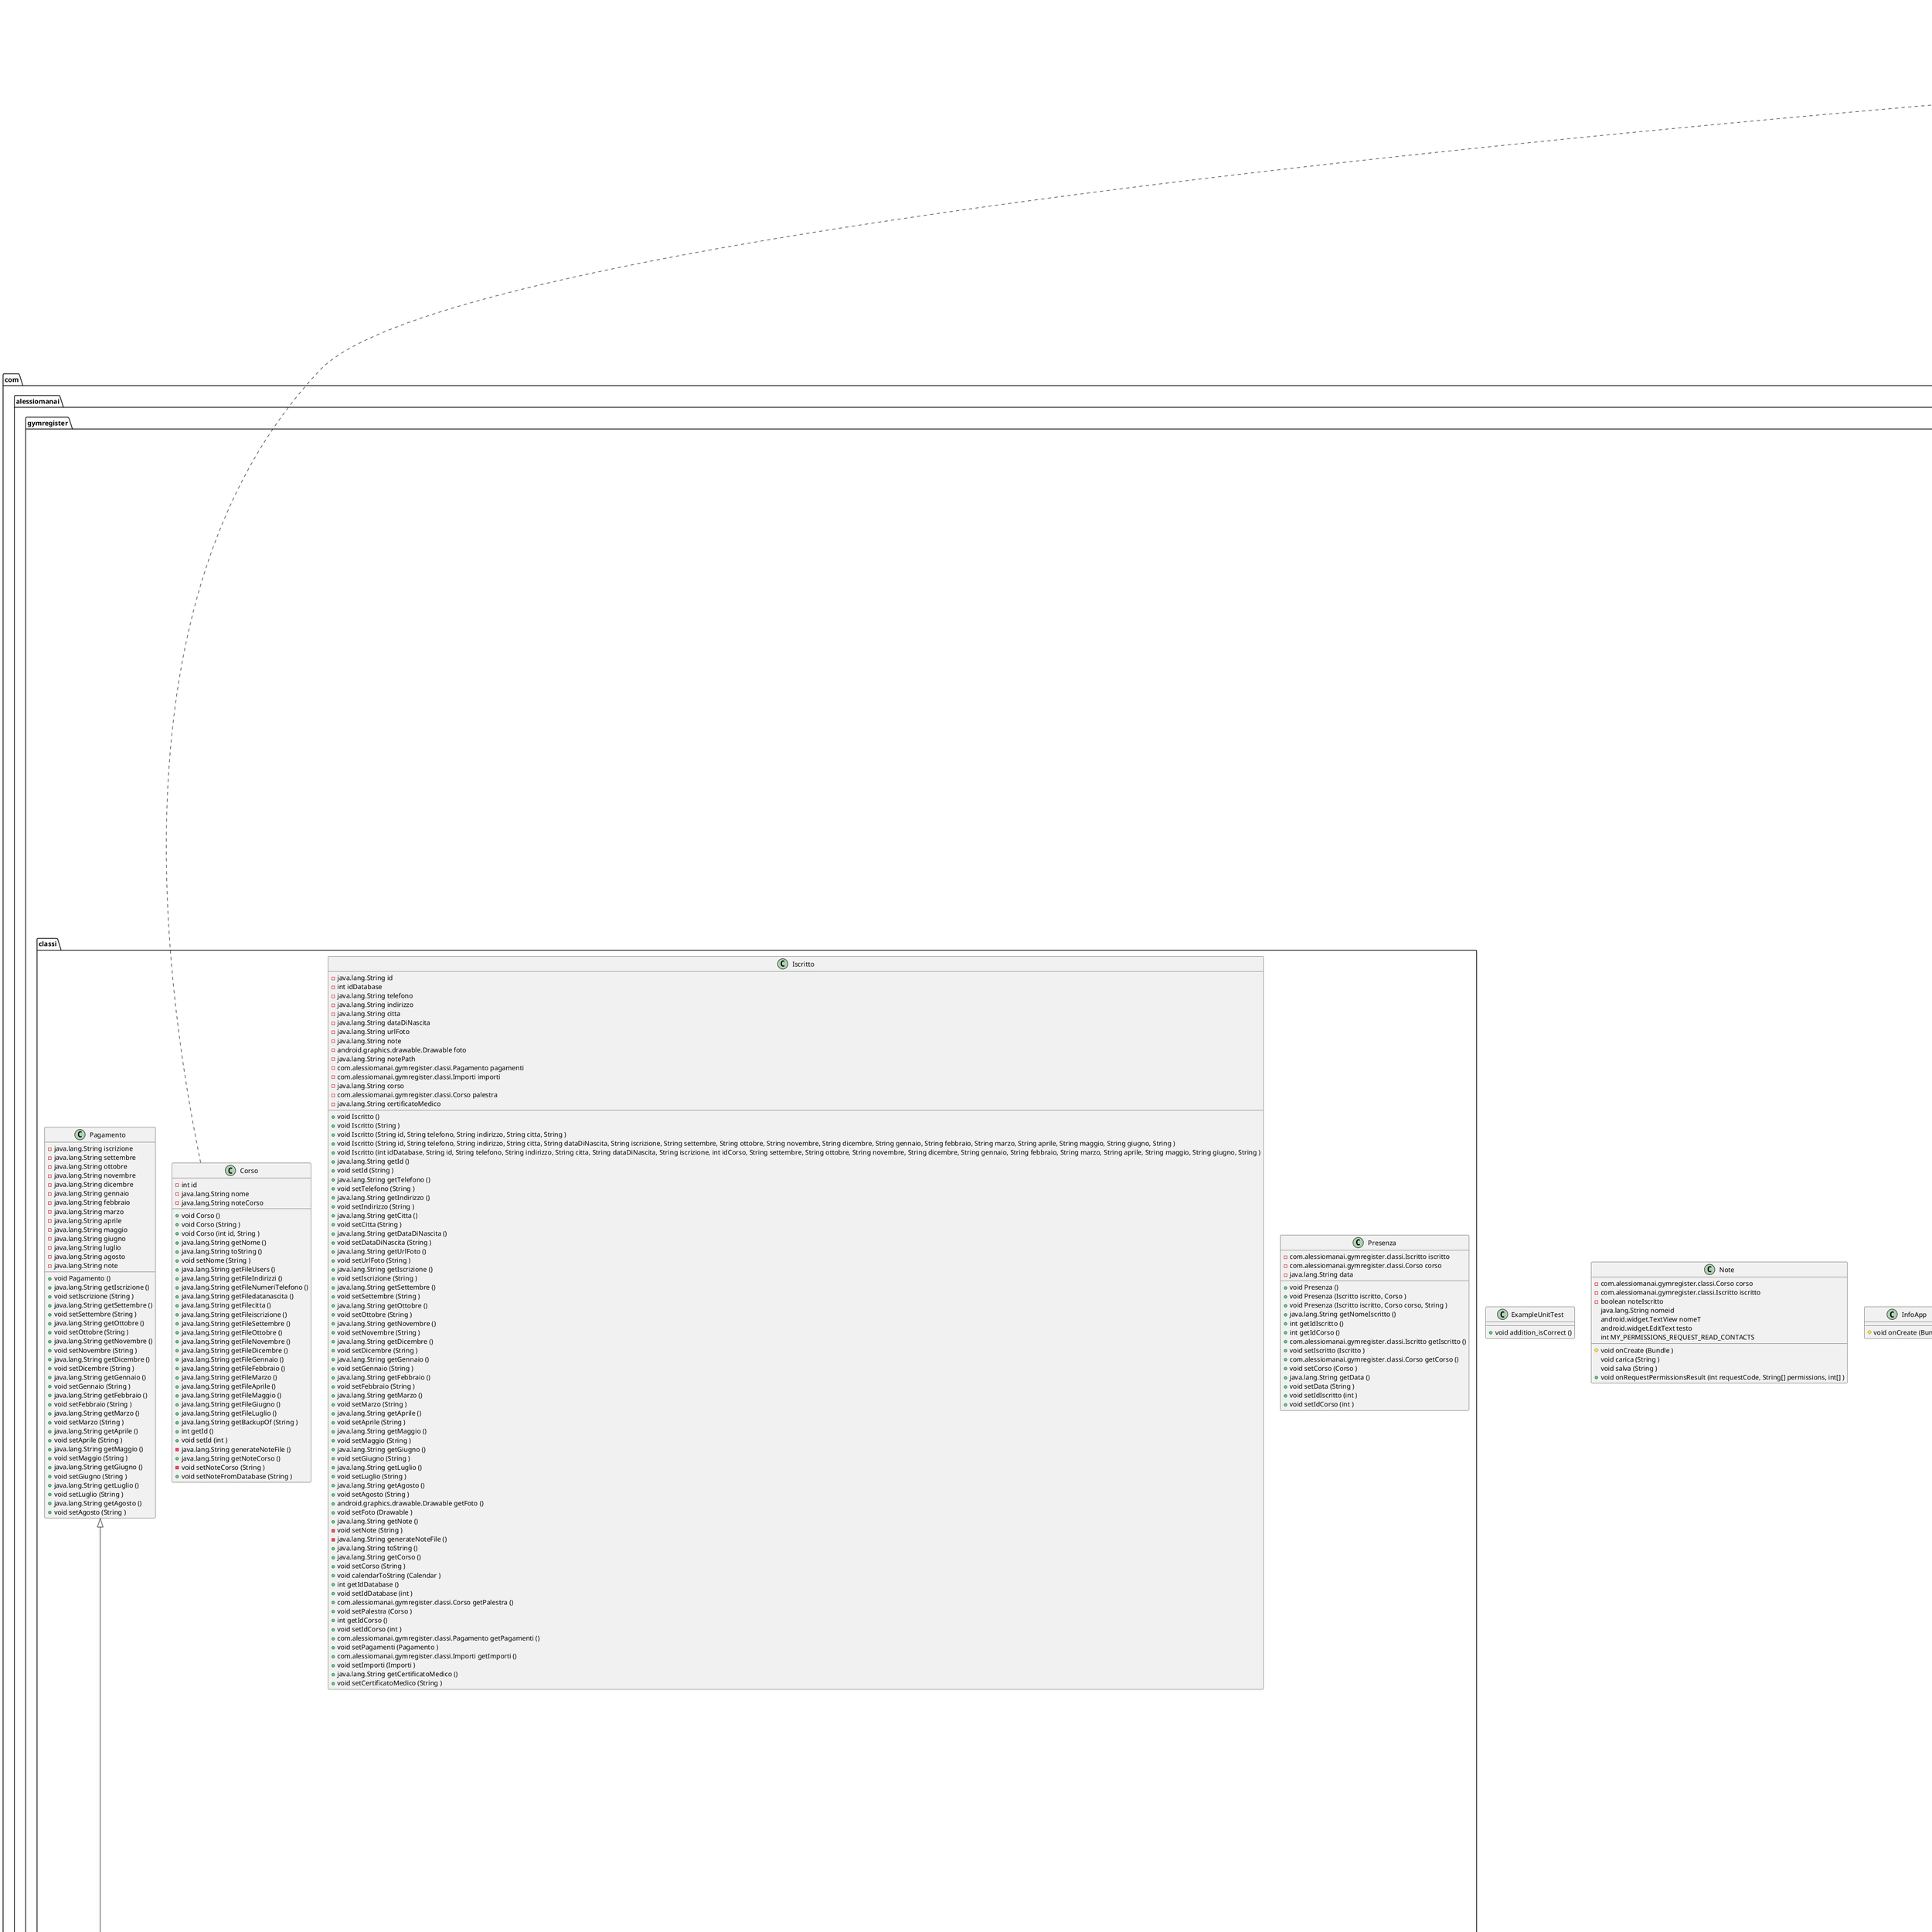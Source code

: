 @startuml 
class com.alessiomanai.gymregister.ExampleUnitTest{
+ void addition_isCorrect ()
}
class com.alessiomanai.gymregister.utils.activity.ExtrasConstants{
+ java.lang.String CORSO
+ java.lang.String POSITION
+ java.lang.String ISCRITTO
+ java.lang.String NOTE_ISCRITTO
}
class com.alessiomanai.gymregister.utils.activity.GymRegisterBaseActivity{

# void getDettagliActivity (int position, List<Iscritto> iscritti, Corso )
# void getDettagliActivity (int position, Iscritto iscritto, Corso )
# void getAggiungiIscritto (Corso )
# void getGestioneIscritti (Corso )
# void getPagamentiIscritto (int posizione, Iscritto iscritto, Corso )
# void getModificaIscritto (int posizione, Iscritto iscritto, Corso )
# void getPresenzeIscritto (Iscritto )
# void getCambiaCorso (Iscritto )
# void getNote (Iscritto )
# void getNote (Corso )
# void getPresenzeCorso (Corso )
# void getRisultatiRicerca (Corso corso, ArrayList<Iscritto> )
# java.lang.String caricaRiepilogoPagamenti (Iscritto iscritto, Context )
}

android.app.Activity <|-- com.alessiomanai.gymregister.utils.activity.GymRegisterBaseActivity
class com.alessiomanai.gymregister.utils.Load{
 int NUMEROCAMPI

+ java.util.ArrayList<com.alessiomanai.gymregister.classi.Iscritto> usersFromFile (String )
}
class com.alessiomanai.gymregister.utils.Save{

+ void Save ()
 boolean users ()
+ void salvafile (ArrayList<Iscritto> iscritti, String filenomi, String fileaddr, String filetelph, String filedatanascita, String filecitta, String )
+ void salvaBackup (ArrayList<Iscritto> iscritti, String filenomi, String fileaddr, String filetelph, String filedatanascita, String filecitta, String )
}
class com.alessiomanai.gymregister.utils.Search{
+ java.util.ArrayList<com.alessiomanai.gymregister.classi.Iscritto> ricerca (String key, ArrayList<Iscritto> )
}
class com.alessiomanai.gymregister.utils.FileDialog{
- java.lang.String PARENT_DIR
- java.lang.String TAG
- android.app.Activity activity
- java.lang.String[] fileList
- java.io.File currentPath
- com.alessiomanai.gymregister.utils.ListenerList<com.alessiomanai.gymregister.utils.FileDialog.FileSelectedListener> fileListenerList
- com.alessiomanai.gymregister.utils.ListenerList<com.alessiomanai.gymregister.utils.FileDialog.DirectorySelectedListener> dirListenerList
- boolean selectDirectoryOption
- java.lang.String fileEndsWith
+ void FileDialog (Activity activity, File )
+ void FileDialog (Activity activity, File initialPath, String )
+ android.app.Dialog createFileDialog ()
+ void addFileListener (FileSelectedListener )
+ void removeFileListener (FileSelectedListener )
+ void setSelectDirectoryOption (boolean )
+ void addDirectoryListener (DirectorySelectedListener )
+ void removeDirectoryListener (DirectorySelectedListener )
+ void showDialog ()
- void fireFileSelectedEvent (File )
- void fireDirectorySelectedEvent (File )
- void loadFileList (File )
- java.io.File getChosenFile (String )
- void setFileEndsWith (String )
}
class com.alessiomanai.gymregister.utils.FotoManager{
}
class com.alessiomanai.gymregister.utils.ListenerList{
- java.util.List<L> listenerList
+ void add (L )
+ void fireEvent (FireHandler<L> )
+ void remove (L )
+ java.util.List<L> getListenerList ()
}
class com.alessiomanai.gymregister.utils.BackupManager{
- java.lang.String databaseName
- java.lang.String databaseBackup
+ void BackupManager ()
+ boolean doBackup (Context )
+ boolean doRestore (Context )
}
class com.alessiomanai.gymregister.utils.DocumentCreator{
- java.lang.String document
- android.content.Context context
- java.io.File outputFile
+ void DocumentCreator (Context context, File )
- java.lang.String newDocument ()
+ void endDocument ()
+ void setTitle (String )
+ void setChapter (String )
+ void setH4Chapter (String )
+ void newLine (String )
+ void addLine (String )
+ void lastLine (String )
+ android.content.Context getContext ()
+ java.lang.String getDocument ()
+ void getPDF ()
}
class com.alessiomanai.gymregister.utils.ListatoreIscritti{
- android.app.Activity context
- java.util.ArrayList<com.alessiomanai.gymregister.classi.Iscritto> iscritti
+ int IGNORE_ITEM_VIEW_TYPE
+ int NO_SELECTION
+ void ListatoreIscritti (Activity context, ArrayList<Iscritto> )
+ android.view.View getView (int position, View view, ViewGroup )
- void loadImageFromStorage (String path, View )
}

android.widget.ArrayAdapter <|-- com.alessiomanai.gymregister.utils.ListatoreIscritti
class com.alessiomanai.gymregister.utils.ListatorePresenze{
- android.app.Activity context
- java.util.ArrayList<com.alessiomanai.gymregister.classi.Presenza> presenze
+ int IGNORE_ITEM_VIEW_TYPE
+ int NO_SELECTION
+ void ListatorePresenze (Activity context, ArrayList<Presenza> )
+ android.view.View getView (int position, View view, ViewGroup )
}
class com.alessiomanai.gymregister.utils.VerticalScrollview{
# int CLIP_TO_PADDING_MASK
+ int FOCUS_AFTER_DESCENDANTS
+ int FOCUS_BEFORE_DESCENDANTS
+ int FOCUS_BLOCK_DESCENDANTS
+ int LAYOUT_MODE_CLIP_BOUNDS
+ int LAYOUT_MODE_OPTICAL_BOUNDS
+ int PERSISTENT_ALL_CACHES
+ int PERSISTENT_ANIMATION_CACHE
+ int PERSISTENT_NO_CACHE
+ int PERSISTENT_SCROLLING_CACHE
+ int ACCESSIBILITY_LIVE_REGION_ASSERTIVE
+ int ACCESSIBILITY_LIVE_REGION_NONE
+ int ACCESSIBILITY_LIVE_REGION_POLITE
+ android.util.Property<android.view.View,java.lang.Float> ALPHA
+ int AUTOFILL_FLAG_INCLUDE_NOT_IMPORTANT_VIEWS
+ java.lang.String AUTOFILL_HINT_CREDIT_CARD_EXPIRATION_DATE
+ java.lang.String AUTOFILL_HINT_CREDIT_CARD_EXPIRATION_DAY
+ java.lang.String AUTOFILL_HINT_CREDIT_CARD_EXPIRATION_MONTH
+ java.lang.String AUTOFILL_HINT_CREDIT_CARD_EXPIRATION_YEAR
+ java.lang.String AUTOFILL_HINT_CREDIT_CARD_NUMBER
+ java.lang.String AUTOFILL_HINT_CREDIT_CARD_SECURITY_CODE
+ java.lang.String AUTOFILL_HINT_EMAIL_ADDRESS
+ java.lang.String AUTOFILL_HINT_NAME
+ java.lang.String AUTOFILL_HINT_PASSWORD
+ java.lang.String AUTOFILL_HINT_PHONE
+ java.lang.String AUTOFILL_HINT_POSTAL_ADDRESS
+ java.lang.String AUTOFILL_HINT_POSTAL_CODE
+ java.lang.String AUTOFILL_HINT_USERNAME
+ int AUTOFILL_TYPE_DATE
+ int AUTOFILL_TYPE_LIST
+ int AUTOFILL_TYPE_NONE
+ int AUTOFILL_TYPE_TEXT
+ int AUTOFILL_TYPE_TOGGLE
+ int DRAG_FLAG_GLOBAL
+ int DRAG_FLAG_GLOBAL_PERSISTABLE_URI_PERMISSION
+ int DRAG_FLAG_GLOBAL_PREFIX_URI_PERMISSION
+ int DRAG_FLAG_GLOBAL_URI_READ
+ int DRAG_FLAG_GLOBAL_URI_WRITE
+ int DRAG_FLAG_OPAQUE
+ int DRAWING_CACHE_QUALITY_AUTO
+ int DRAWING_CACHE_QUALITY_HIGH
+ int DRAWING_CACHE_QUALITY_LOW
# int[] EMPTY_STATE_SET
# int[] ENABLED_FOCUSED_SELECTED_STATE_SET
# int[] ENABLED_FOCUSED_SELECTED_WINDOW_FOCUSED_STATE_SET
# int[] ENABLED_FOCUSED_STATE_SET
# int[] ENABLED_FOCUSED_WINDOW_FOCUSED_STATE_SET
# int[] ENABLED_SELECTED_STATE_SET
# int[] ENABLED_SELECTED_WINDOW_FOCUSED_STATE_SET
# int[] ENABLED_STATE_SET
# int[] ENABLED_WINDOW_FOCUSED_STATE_SET
+ int FIND_VIEWS_WITH_CONTENT_DESCRIPTION
+ int FIND_VIEWS_WITH_TEXT
+ int FOCUSABLE
+ int FOCUSABLES_ALL
+ int FOCUSABLES_TOUCH_MODE
+ int FOCUSABLE_AUTO
# int[] FOCUSED_SELECTED_STATE_SET
# int[] FOCUSED_SELECTED_WINDOW_FOCUSED_STATE_SET
# int[] FOCUSED_STATE_SET
# int[] FOCUSED_WINDOW_FOCUSED_STATE_SET
+ int FOCUS_BACKWARD
+ int FOCUS_DOWN
+ int FOCUS_FORWARD
+ int FOCUS_LEFT
+ int FOCUS_RIGHT
+ int FOCUS_UP
+ int GONE
+ int HAPTIC_FEEDBACK_ENABLED
+ int IMPORTANT_FOR_ACCESSIBILITY_AUTO
+ int IMPORTANT_FOR_ACCESSIBILITY_NO
+ int IMPORTANT_FOR_ACCESSIBILITY_NO_HIDE_DESCENDANTS
+ int IMPORTANT_FOR_ACCESSIBILITY_YES
+ int IMPORTANT_FOR_AUTOFILL_AUTO
+ int IMPORTANT_FOR_AUTOFILL_NO
+ int IMPORTANT_FOR_AUTOFILL_NO_EXCLUDE_DESCENDANTS
+ int IMPORTANT_FOR_AUTOFILL_YES
+ int IMPORTANT_FOR_AUTOFILL_YES_EXCLUDE_DESCENDANTS
+ int IMPORTANT_FOR_CONTENT_CAPTURE_AUTO
+ int IMPORTANT_FOR_CONTENT_CAPTURE_NO
+ int IMPORTANT_FOR_CONTENT_CAPTURE_NO_EXCLUDE_DESCENDANTS
+ int IMPORTANT_FOR_CONTENT_CAPTURE_YES
+ int IMPORTANT_FOR_CONTENT_CAPTURE_YES_EXCLUDE_DESCENDANTS
+ int INVISIBLE
+ int KEEP_SCREEN_ON
+ int LAYER_TYPE_HARDWARE
+ int LAYER_TYPE_NONE
+ int LAYER_TYPE_SOFTWARE
+ int LAYOUT_DIRECTION_INHERIT
+ int LAYOUT_DIRECTION_LOCALE
+ int LAYOUT_DIRECTION_LTR
+ int LAYOUT_DIRECTION_RTL
+ int MEASURED_HEIGHT_STATE_SHIFT
+ int MEASURED_SIZE_MASK
+ int MEASURED_STATE_MASK
+ int MEASURED_STATE_TOO_SMALL
+ int NOT_FOCUSABLE
+ int NO_ID
+ int OVER_SCROLL_ALWAYS
+ int OVER_SCROLL_IF_CONTENT_SCROLLS
+ int OVER_SCROLL_NEVER
# int[] PRESSED_ENABLED_FOCUSED_SELECTED_STATE_SET
# int[] PRESSED_ENABLED_FOCUSED_SELECTED_WINDOW_FOCUSED_STATE_SET
# int[] PRESSED_ENABLED_FOCUSED_STATE_SET
# int[] PRESSED_ENABLED_FOCUSED_WINDOW_FOCUSED_STATE_SET
# int[] PRESSED_ENABLED_SELECTED_STATE_SET
# int[] PRESSED_ENABLED_SELECTED_WINDOW_FOCUSED_STATE_SET
# int[] PRESSED_ENABLED_STATE_SET
# int[] PRESSED_ENABLED_WINDOW_FOCUSED_STATE_SET
# int[] PRESSED_FOCUSED_SELECTED_STATE_SET
# int[] PRESSED_FOCUSED_SELECTED_WINDOW_FOCUSED_STATE_SET
# int[] PRESSED_FOCUSED_STATE_SET
# int[] PRESSED_FOCUSED_WINDOW_FOCUSED_STATE_SET
# int[] PRESSED_SELECTED_STATE_SET
# int[] PRESSED_SELECTED_WINDOW_FOCUSED_STATE_SET
# int[] PRESSED_STATE_SET
# int[] PRESSED_WINDOW_FOCUSED_STATE_SET
+ android.util.Property<android.view.View,java.lang.Float> ROTATION
+ android.util.Property<android.view.View,java.lang.Float> ROTATION_X
+ android.util.Property<android.view.View,java.lang.Float> ROTATION_Y
+ android.util.Property<android.view.View,java.lang.Float> SCALE_X
+ android.util.Property<android.view.View,java.lang.Float> SCALE_Y
+ int SCREEN_STATE_OFF
+ int SCREEN_STATE_ON
+ int SCROLLBARS_INSIDE_INSET
+ int SCROLLBARS_INSIDE_OVERLAY
+ int SCROLLBARS_OUTSIDE_INSET
+ int SCROLLBARS_OUTSIDE_OVERLAY
+ int SCROLLBAR_POSITION_DEFAULT
+ int SCROLLBAR_POSITION_LEFT
+ int SCROLLBAR_POSITION_RIGHT
+ int SCROLL_AXIS_HORIZONTAL
+ int SCROLL_AXIS_NONE
+ int SCROLL_AXIS_VERTICAL
+ int SCROLL_CAPTURE_HINT_AUTO
+ int SCROLL_CAPTURE_HINT_EXCLUDE
+ int SCROLL_CAPTURE_HINT_EXCLUDE_DESCENDANTS
+ int SCROLL_CAPTURE_HINT_INCLUDE
+ int SCROLL_INDICATOR_BOTTOM
+ int SCROLL_INDICATOR_END
+ int SCROLL_INDICATOR_LEFT
+ int SCROLL_INDICATOR_RIGHT
+ int SCROLL_INDICATOR_START
+ int SCROLL_INDICATOR_TOP
# int[] SELECTED_STATE_SET
# int[] SELECTED_WINDOW_FOCUSED_STATE_SET
+ int SOUND_EFFECTS_ENABLED
+ int STATUS_BAR_HIDDEN
+ int STATUS_BAR_VISIBLE
+ int SYSTEM_UI_FLAG_FULLSCREEN
+ int SYSTEM_UI_FLAG_HIDE_NAVIGATION
+ int SYSTEM_UI_FLAG_IMMERSIVE
+ int SYSTEM_UI_FLAG_IMMERSIVE_STICKY
+ int SYSTEM_UI_FLAG_LAYOUT_FULLSCREEN
+ int SYSTEM_UI_FLAG_LAYOUT_HIDE_NAVIGATION
+ int SYSTEM_UI_FLAG_LAYOUT_STABLE
+ int SYSTEM_UI_FLAG_LIGHT_NAVIGATION_BAR
+ int SYSTEM_UI_FLAG_LIGHT_STATUS_BAR
+ int SYSTEM_UI_FLAG_LOW_PROFILE
+ int SYSTEM_UI_FLAG_VISIBLE
+ int SYSTEM_UI_LAYOUT_FLAGS
+ int TEXT_ALIGNMENT_CENTER
+ int TEXT_ALIGNMENT_GRAVITY
+ int TEXT_ALIGNMENT_INHERIT
+ int TEXT_ALIGNMENT_TEXT_END
+ int TEXT_ALIGNMENT_TEXT_START
+ int TEXT_ALIGNMENT_VIEW_END
+ int TEXT_ALIGNMENT_VIEW_START
+ int TEXT_DIRECTION_ANY_RTL
+ int TEXT_DIRECTION_FIRST_STRONG
+ int TEXT_DIRECTION_FIRST_STRONG_LTR
+ int TEXT_DIRECTION_FIRST_STRONG_RTL
+ int TEXT_DIRECTION_INHERIT
+ int TEXT_DIRECTION_LOCALE
+ int TEXT_DIRECTION_LTR
+ int TEXT_DIRECTION_RTL
+ android.util.Property<android.view.View,java.lang.Float> TRANSLATION_X
+ android.util.Property<android.view.View,java.lang.Float> TRANSLATION_Y
+ android.util.Property<android.view.View,java.lang.Float> TRANSLATION_Z
# java.lang.String VIEW_LOG_TAG
+ int VISIBLE
# int[] WINDOW_FOCUSED_STATE_SET
+ android.util.Property<android.view.View,java.lang.Float> X
+ android.util.Property<android.view.View,java.lang.Float> Y
+ android.util.Property<android.view.View,java.lang.Float> Z
+ void VerticalScrollview (Context )
+ void VerticalScrollview (Context context, AttributeSet )
+ void VerticalScrollview (Context context, AttributeSet attrs, int )
+ boolean onInterceptTouchEvent (MotionEvent )
+ boolean onTouchEvent (MotionEvent )
}

android.widget.ScrollView <|-- com.alessiomanai.gymregister.utils.VerticalScrollview
class com.alessiomanai.gymregister.utils.ListatoreDettaglioPresenze{
- android.app.Activity context
- java.util.ArrayList<com.alessiomanai.gymregister.classi.Presenza> presenze
+ int IGNORE_ITEM_VIEW_TYPE
+ int NO_SELECTION
+ void ListatoreDettaglioPresenze (Activity context, ArrayList<Presenza> )
+ android.view.View getView (int position, View view, ViewGroup )
}
class com.alessiomanai.gymregister.classi.Corso{
- int id
- java.lang.String nome
- java.lang.String noteCorso
+ void Corso ()
+ void Corso (String )
+ void Corso (int id, String )
+ java.lang.String getNome ()
+ java.lang.String toString ()
+ void setNome (String )
+ java.lang.String getFileUsers ()
+ java.lang.String getFileIndirizzi ()
+ java.lang.String getFileNumeriTelefono ()
+ java.lang.String getFiledatanascita ()
+ java.lang.String getFilecitta ()
+ java.lang.String getFileiscrizione ()
+ java.lang.String getFileSettembre ()
+ java.lang.String getFileOttobre ()
+ java.lang.String getFileNovembre ()
+ java.lang.String getFileDicembre ()
+ java.lang.String getFileGennaio ()
+ java.lang.String getFileFebbraio ()
+ java.lang.String getFileMarzo ()
+ java.lang.String getFileAprile ()
+ java.lang.String getFileMaggio ()
+ java.lang.String getFileGiugno ()
+ java.lang.String getFileLuglio ()
+ java.lang.String getBackupOf (String )
+ int getId ()
+ void setId (int )
- java.lang.String generateNoteFile ()
+ java.lang.String getNoteCorso ()
- void setNoteCorso (String )
+ void setNoteFromDatabase (String )
}
interface java.io.Serializable {
}
java.io.Serializable <|.. com.alessiomanai.gymregister.classi.Corso
class com.alessiomanai.gymregister.classi.Importi{
- java.lang.String iscrizione
- java.lang.String settembre
- java.lang.String ottobre
- java.lang.String novembre
- java.lang.String dicembre
- java.lang.String gennaio
- java.lang.String febbraio
- java.lang.String marzo
- java.lang.String aprile
- java.lang.String maggio
- java.lang.String giugno
- java.lang.String luglio
- java.lang.String agosto
- java.lang.String note
+ void Importi ()
}
class com.alessiomanai.gymregister.classi.Pagamento{
- java.lang.String iscrizione
- java.lang.String settembre
- java.lang.String ottobre
- java.lang.String novembre
- java.lang.String dicembre
- java.lang.String gennaio
- java.lang.String febbraio
- java.lang.String marzo
- java.lang.String aprile
- java.lang.String maggio
- java.lang.String giugno
- java.lang.String luglio
- java.lang.String agosto
- java.lang.String note
+ void Pagamento ()
+ java.lang.String getIscrizione ()
+ void setIscrizione (String )
+ java.lang.String getSettembre ()
+ void setSettembre (String )
+ java.lang.String getOttobre ()
+ void setOttobre (String )
+ java.lang.String getNovembre ()
+ void setNovembre (String )
+ java.lang.String getDicembre ()
+ void setDicembre (String )
+ java.lang.String getGennaio ()
+ void setGennaio (String )
+ java.lang.String getFebbraio ()
+ void setFebbraio (String )
+ java.lang.String getMarzo ()
+ void setMarzo (String )
+ java.lang.String getAprile ()
+ void setAprile (String )
+ java.lang.String getMaggio ()
+ void setMaggio (String )
+ java.lang.String getGiugno ()
+ void setGiugno (String )
+ java.lang.String getLuglio ()
+ void setLuglio (String )
+ java.lang.String getAgosto ()
+ void setAgosto (String )
}
com.alessiomanai.gymregister.classi.Pagamento <|-- com.alessiomanai.gymregister.classi.Importi
class com.alessiomanai.gymregister.classi.Iscritto{
- java.lang.String id
- int idDatabase
- java.lang.String telefono
- java.lang.String indirizzo
- java.lang.String citta
- java.lang.String dataDiNascita
- java.lang.String urlFoto
- java.lang.String note
- android.graphics.drawable.Drawable foto
- java.lang.String notePath
- com.alessiomanai.gymregister.classi.Pagamento pagamenti
- com.alessiomanai.gymregister.classi.Importi importi
- java.lang.String corso
- com.alessiomanai.gymregister.classi.Corso palestra
- java.lang.String certificatoMedico
+ void Iscritto ()
+ void Iscritto (String )
+ void Iscritto (String id, String telefono, String indirizzo, String citta, String )
+ void Iscritto (String id, String telefono, String indirizzo, String citta, String dataDiNascita, String iscrizione, String settembre, String ottobre, String novembre, String dicembre, String gennaio, String febbraio, String marzo, String aprile, String maggio, String giugno, String )
+ void Iscritto (int idDatabase, String id, String telefono, String indirizzo, String citta, String dataDiNascita, String iscrizione, int idCorso, String settembre, String ottobre, String novembre, String dicembre, String gennaio, String febbraio, String marzo, String aprile, String maggio, String giugno, String )
+ java.lang.String getId ()
+ void setId (String )
+ java.lang.String getTelefono ()
+ void setTelefono (String )
+ java.lang.String getIndirizzo ()
+ void setIndirizzo (String )
+ java.lang.String getCitta ()
+ void setCitta (String )
+ java.lang.String getDataDiNascita ()
+ void setDataDiNascita (String )
+ java.lang.String getUrlFoto ()
+ void setUrlFoto (String )
+ java.lang.String getIscrizione ()
+ void setIscrizione (String )
+ java.lang.String getSettembre ()
+ void setSettembre (String )
+ java.lang.String getOttobre ()
+ void setOttobre (String )
+ java.lang.String getNovembre ()
+ void setNovembre (String )
+ java.lang.String getDicembre ()
+ void setDicembre (String )
+ java.lang.String getGennaio ()
+ void setGennaio (String )
+ java.lang.String getFebbraio ()
+ void setFebbraio (String )
+ java.lang.String getMarzo ()
+ void setMarzo (String )
+ java.lang.String getAprile ()
+ void setAprile (String )
+ java.lang.String getMaggio ()
+ void setMaggio (String )
+ java.lang.String getGiugno ()
+ void setGiugno (String )
+ java.lang.String getLuglio ()
+ void setLuglio (String )
+ java.lang.String getAgosto ()
+ void setAgosto (String )
+ android.graphics.drawable.Drawable getFoto ()
+ void setFoto (Drawable )
+ java.lang.String getNote ()
- void setNote (String )
- java.lang.String generateNoteFile ()
+ java.lang.String toString ()
+ java.lang.String getCorso ()
+ void setCorso (String )
+ void calendarToString (Calendar )
+ int getIdDatabase ()
+ void setIdDatabase (int )
+ com.alessiomanai.gymregister.classi.Corso getPalestra ()
+ void setPalestra (Corso )
+ int getIdCorso ()
+ void setIdCorso (int )
+ com.alessiomanai.gymregister.classi.Pagamento getPagamenti ()
+ void setPagamenti (Pagamento )
+ com.alessiomanai.gymregister.classi.Importi getImporti ()
+ void setImporti (Importi )
+ java.lang.String getCertificatoMedico ()
+ void setCertificatoMedico (String )
}
class com.alessiomanai.gymregister.classi.Presenza{
- com.alessiomanai.gymregister.classi.Iscritto iscritto
- com.alessiomanai.gymregister.classi.Corso corso
- java.lang.String data
+ void Presenza ()
+ void Presenza (Iscritto iscritto, Corso )
+ void Presenza (Iscritto iscritto, Corso corso, String )
+ java.lang.String getNomeIscritto ()
+ int getIdIscritto ()
+ int getIdCorso ()
+ com.alessiomanai.gymregister.classi.Iscritto getIscritto ()
+ void setIscritto (Iscritto )
+ com.alessiomanai.gymregister.classi.Corso getCorso ()
+ void setCorso (Corso )
+ java.lang.String getData ()
+ void setData (String )
+ void setIdIscritto (int )
+ void setIdCorso (int )
}
class com.alessiomanai.gymregister.classi.PagamentoCustom{
- java.lang.String nome
- int pagato
- com.alessiomanai.gymregister.classi.Iscritto iscritto
- com.alessiomanai.gymregister.classi.Corso corso
+ void PagamentoCustom ()
+ void PagamentoCustom (String )
+ void PagamentoCustom (String nome, int pagato, Iscritto )
+ java.lang.String getNome ()
+ void setNome (String )
+ int getPagato ()
+ void setPagato (int )
+ com.alessiomanai.gymregister.classi.Iscritto getIscritto ()
+ void setIscritto (Iscritto )
+ com.alessiomanai.gymregister.classi.Corso getCorso ()
- void setCorso ()
}
class com.alessiomanai.gymregister.database.Query{
- int DATABASE_VERSION
- android.database.sqlite.SQLiteDatabase db
+ void Query (Context )
+ void onCreate (SQLiteDatabase )
+ void onUpgrade (SQLiteDatabase db, int oldVersion, int )
- java.lang.String creaTabellaIscritto ()
- java.lang.String creaTabellaCorso ()
- java.lang.String creaTabellaPresenze ()
- java.lang.String creaTabellaPagamento ()
- java.lang.String creaTabellaImporti ()
- java.lang.String creaTabellaCertificati ()
- java.lang.String aggiuntaAgostoPagamenti ()
- java.lang.String aggiuntaAgostoImporti ()
}
class android.database.sqlite.SQLiteOpenHelper{
+ void SQLiteOpenHelper (Context context, String name, CursorFactory factory, int )
+ void SQLiteOpenHelper (Context context, String name, CursorFactory factory, int version, DatabaseErrorHandler )
+ void SQLiteOpenHelper (Context context, String name, int version, OpenParams )
+ java.lang.String getDatabaseName ()
+ void setWriteAheadLoggingEnabled (boolean )
+ void setLookasideConfig (int slotSize, int )
+ void setOpenParams (OpenParams )
+ void setIdleConnectionTimeout (long )
+ android.database.sqlite.SQLiteDatabase getWritableDatabase ()
+ android.database.sqlite.SQLiteDatabase getReadableDatabase ()
+ void close ()
+ void onConfigure (SQLiteDatabase )
+ void onCreate (SQLiteDatabase )
+ void onUpgrade (SQLiteDatabase sqLiteDatabase, int i, int )
+ void onDowngrade (SQLiteDatabase db, int oldVersion, int )
+ void onOpen (SQLiteDatabase )
}
interface java.lang.AutoCloseable {
+ void close ()
}
java.lang.AutoCloseable <|.. android.database.sqlite.SQLiteOpenHelper
android.database.sqlite.SQLiteOpenHelper <|-- com.alessiomanai.gymregister.database.Query
class com.alessiomanai.gymregister.database.Tabelle{
+ void Tabelle ()
}
class com.alessiomanai.gymregister.database.QueryCorso{
- int DATABASE_VERSION
- android.database.sqlite.SQLiteDatabase db
+ void QueryCorso (Context )
+ void nuovo (Query context, Corso )
+ android.database.Cursor getCorso (Query )
+ java.util.ArrayList<com.alessiomanai.gymregister.classi.Corso> getElencoCorsi (Query )
+ boolean eliminaCorso (Query context, Corso )
+ boolean rinominaCorso (Query context, Corso corso, String )
}
class com.alessiomanai.gymregister.database.QueryImporti{
- int DATABASE_VERSION
- android.database.sqlite.SQLiteDatabase db
+ void QueryImporti (Context )
+ void inserisciImporti (Query context, Iscritto iscritto, Corso )
+ void updateImporti (Query context, Iscritto iscritto, Corso )
+ com.alessiomanai.gymregister.classi.Importi caricaImporti (Query context, Iscritto iscritto, Corso )
}
class com.alessiomanai.gymregister.database.QueryIscritto{
- java.lang.String[] iscritto
- int DATABASE_VERSION
- android.database.sqlite.SQLiteDatabase db
+ void QueryIscritto (Context )
+ void nuovo (Query context, Iscritto iscritto, Corso )
+ java.util.ArrayList<com.alessiomanai.gymregister.classi.Iscritto> caricaIscritti (Query context, Corso )
+ boolean aggiorna (Query context, Iscritto )
+ void elimina (Query context, Iscritto )
+ int selectLastIDIscritto (Query )
+ int selectLastIDCorso (Query )
+ java.util.ArrayList<com.alessiomanai.gymregister.classi.Iscritto> cercaIscritto (Query context, Corso id, String )
+ boolean salvaNoteFile (Query context, Iscritto )
+ boolean aggiornaFotoProfilo (Query context, Iscritto )
+ java.lang.String getUrlPhoto (Query context, Iscritto )
+ boolean cambiaCorsoUtente (Query context, Iscritto iscritto, Corso )
}
class com.alessiomanai.gymregister.database.QueryPresenze{
- int DATABASE_VERSION
- android.database.sqlite.SQLiteDatabase db
+ void QueryPresenze (Context )
+ android.database.Cursor getPresenze (Query )
+ java.util.ArrayList<com.alessiomanai.gymregister.classi.Presenza> presenzeIscritto (Query context, Iscritto )
+ java.util.ArrayList<com.alessiomanai.gymregister.classi.Presenza> presenzeIscrittoOrdineDecrescente (Query context, Iscritto )
+ java.util.ArrayList<com.alessiomanai.gymregister.classi.Presenza> presenzeCorso (Query context, Corso )
+ void aggiungi (Query context, Iscritto iscritto, Corso )
+ boolean eliminaPresenzaOdierna (Query context, Iscritto )
+ android.database.Cursor presenzeOdierneCursor (Query context, Corso )
+ java.util.ArrayList<com.alessiomanai.gymregister.classi.Presenza> presenzeOdierne (Query context, Corso )
+ boolean eliminaPresenzaVecchia (Query context, Iscritto iscritto, String )
+ void aggiungiPresenzaPrecedente (Query context, Iscritto iscritto, Corso corso, String )
+ java.util.ArrayList<com.alessiomanai.gymregister.classi.Presenza> presenzeCorsoMese (Query context, Iscritto iscritto, Corso corso, String )
}
class com.alessiomanai.gymregister.database.QueryPagamento{
- int DATABASE_VERSION
- android.database.sqlite.SQLiteDatabase db
+ void QueryPagamento (Context )
+ void inizializza (Query context, Iscritto iscritto, Corso )
+ void update (Query context, Iscritto )
+ android.database.Cursor getPagamenti (Query )
+ java.util.ArrayList<java.lang.String> utentiNotPay (Query context, String mese, String month, Corso )
}
class com.alessiomanai.gymregister.database.QueryCertificati{
- int DATABASE_VERSION
- android.database.sqlite.SQLiteDatabase db
+ void QueryCertificati (Context )
+ void nuovo (Query context, Iscritto iscritto, String )
+ java.lang.String getCertificatoMedico (Query context, Iscritto )
+ boolean certificatoExists (Query context, Iscritto )
+ void update (Query context, Iscritto iscritto, String )
}
class com.alessiomanai.gymregister.database.QueryPagamentoCustom{
- java.lang.String nomeTabella
- int DATABASE_VERSION
- android.database.sqlite.SQLiteDatabase db
+ void QueryPagamentoCustom (Context )
+ void creaNuovoPagamento (Query context, Corso corso, String )
+ void aggiornaPagamento (Query context, String pagamento, Iscritto iscritto, int )
+ java.util.ArrayList<java.lang.String> carica (Query context, Corso )
+ int caricaPagamentiIscritto (Query context, String pagamento, Iscritto )
}
class com.alessiomanai.gymregister.Note{
- com.alessiomanai.gymregister.classi.Corso corso
- com.alessiomanai.gymregister.classi.Iscritto iscritto
- boolean noteIscritto
 java.lang.String nomeid
 android.widget.TextView nomeT
 android.widget.EditText testo
 int MY_PERMISSIONS_REQUEST_READ_CONTACTS

# void onCreate (Bundle )
 void carica (String )
 void salva (String )
+ void onRequestPermissionsResult (int requestCode, String[] permissions, int[] )
}
class com.alessiomanai.gymregister.InfoApp{

# void onCreate (Bundle )
}
class com.alessiomanai.gymregister.Aggiungi{
 com.alessiomanai.gymregister.classi.Corso palestra
 android.widget.EditText nomeecognome
 android.widget.EditText address
 android.widget.EditText telef
 android.widget.EditText citf
 android.view.View dantf
 android.view.View certificatoMedico
 android.widget.EditText datadinascita
 android.widget.EditText editCertificatoMedico
 java.lang.String nec
 java.lang.String addres
 java.lang.String tel
 java.lang.String citta
 java.lang.String datanasc
 java.lang.String stringCertificatoMedico
- android.app.DatePickerDialog.OnDateSetListener mDateSetListener
- android.app.DatePickerDialog.OnDateSetListener certificatoDateSetListener

# void onCreate (Bundle )
+ void onBackPressed ()
 void salva (Iscritto iscritto, Corso corso, String )
- boolean isEmpty (EditText )
}
class com.alessiomanai.gymregister.Dettagli{
- java.lang.String FTYPE
- int DIALOG_LOAD_FILE
- android.widget.TextView riepilogoPagamentiT
- int posizione
- com.alessiomanai.gymregister.classi.Corso palestra
- com.alessiomanai.gymregister.classi.Iscritto iscritto
 int MY_PERMISSIONS_REQUEST_READ_CONTACTS
 android.widget.ImageButton modifica
 android.widget.ImageButton elimina
 android.widget.ImageButton pagamenti
 android.widget.ImageButton presenze
 android.widget.ImageButton note
 android.widget.ImageButton cambia
 android.widget.ImageView fotoProfilo
- java.lang.String[] mFileList
- java.io.File mPath
- java.lang.String mChosenFile

# void onCreate (Bundle )
+ void onBackPressed ()
 void confermaeli ()
+ boolean onCreateOptionsMenu (Menu )
+ boolean onOptionsItemSelected (MenuItem )
 void modifica ()
 void salvaModifiche ()
 void cambiaFotoProfilo ()
- java.lang.String saveToInternalStorage (Bitmap )
- void aggiornaFoto (Bitmap )
- void loadImageFromStorage (String )
- void loadFileList ()
# android.app.Dialog onCreateDialog (int )
 void richiestaPermessiLettura ()
+ void onRequestPermissionsResult (int requestCode, String[] permissions, int[] )
 void dialogPermessi ()
}
class com.alessiomanai.gymregister.Presenze{
- com.alessiomanai.gymregister.classi.Corso corso
 android.widget.EditText ricerca
 android.widget.ImageButton bottone
 boolean risultatiDefault
- java.lang.String toExportMemory
- int WRITE_REQUEST_CODE
- int REQUEST_WRITE_STORAGE

# void onCreate (Bundle )
+ void mostraData ()
+ void caricaPresenze ()
+ void mostraGuida ()
+ void cercaUtente (String )
+ void onBackPressed ()
+ boolean onCreateOptionsMenu (Menu )
 void esportaPdfQ (String )
 void esportaPresenzePDF ()
# void onActivityResult (int requestCode, int resultCode, Intent )
- void writeInFile (Uri uri, String )
+ void onRequestPermissionsResult (int requestCode, String[] permissions, int[] )
 void ricarica ()
}
class com.alessiomanai.gymregister.Risultati{
- java.util.ArrayList<com.alessiomanai.gymregister.classi.Iscritto> risultati
 android.widget.EditText search
 android.widget.ImageButton cerca
 com.alessiomanai.gymregister.classi.Corso palestra

# void onCreate (Bundle )
 void avviaricerca ()
+ void onBackPressed ()
}
class com.alessiomanai.gymregister.CambiaCorso{
- com.alessiomanai.gymregister.classi.Iscritto iscritto
- java.util.ArrayList<com.alessiomanai.gymregister.classi.Corso> corsi
- android.widget.TextView istruzioni
- java.lang.String testo

# void onCreate (Bundle )
+ void onBackPressed ()
# void onRestoreInstanceState (Bundle )
# void onSaveInstanceState (Bundle )
}
class com.alessiomanai.gymregister.MainActivity{
 android.widget.ImageView icona
 android.content.Intent palestre
 android.os.CountDownTimer time

# void onCreate (Bundle )
}
class com.alessiomanai.gymregister.CercaPresenze{
- java.util.ArrayList<com.alessiomanai.gymregister.classi.Presenza> elencoPresenze
 java.util.ArrayList<com.alessiomanai.gymregister.classi.Presenza> risultati
 android.widget.EditText search
 android.widget.ImageButton cerca

# void onCreate (Bundle )
}
class com.alessiomanai.gymregister.RinominaCorso{
- java.util.ArrayList<com.alessiomanai.gymregister.classi.Corso> palestre

# void onCreate (Bundle )
+ void onBackPressed ()
- boolean isEmpty (EditText )
- boolean isEmpty (String )
}
class com.alessiomanai.gymregister.Trasferimento{
- java.util.ArrayList<java.lang.String> palestre
- com.alessiomanai.gymregister.classi.Corso palestra
 java.util.ArrayList<com.alessiomanai.gymregister.classi.Corso> elencoCorsi
- java.util.ArrayList<com.alessiomanai.gymregister.classi.Iscritto> iscritti
 java.lang.String elencopalestre
 int MY_PERMISSIONS_REQUEST_READ_CONTACTS

# void onCreate (Bundle )
 void palestra (String )
+ java.util.ArrayList<com.alessiomanai.gymregister.classi.Iscritto> caricadafileIscritti (String )
 void avvia ()
+ boolean onCreateOptionsMenu (Menu )
+ boolean onOptionsItemSelected (MenuItem )
 void addpalEx ()
 void bottoni ()
 void caricaPalestre ()
+ void salvaFileIscritti ()
 void scritturafile (String )
 void trasferisciPalestre ()
 void trasferisciIscritti (ArrayList<Iscritto> )
 void ricaricaPalestre ()
+ void onRequestPermissionsResult (int requestCode, String[] permissions, int[] )
}
class com.alessiomanai.gymregister.PresenzeUtente{
- com.alessiomanai.gymregister.classi.Iscritto iscritto
- java.util.ArrayList<com.alessiomanai.gymregister.classi.Presenza> elencoPresenze
- android.widget.ListView list1
- com.alessiomanai.gymregister.utils.ListatoreDettaglioPresenze adapter
 java.util.ArrayList<com.alessiomanai.gymregister.classi.Presenza> presenzeSelezionate
 android.widget.ImageButton ordinaAsc
 android.widget.ImageButton ordinaDesc
 android.widget.ImageButton aggiungiPresenza
- android.app.DatePickerDialog.OnDateSetListener mDateSetListener

# void onCreate (Bundle )
+ void onItemSelected (AdapterView<?> parent, View view, int pos, long )
+ void onNothingSelected (AdapterView<?> )
 void mostranumero (ArrayList<Presenza> )
}
interface android.widget.AdapterView.OnItemSelectedListener {
+ void onItemSelected (AdapterView<?> adapterView, View view, int i, long )
+ void onNothingSelected (AdapterView<?> )
}
android.widget.AdapterView.OnItemSelectedListener <|.. com.alessiomanai.gymregister.PresenzeUtente
class com.alessiomanai.gymregister.EliminaPalestre{
- java.util.ArrayList<com.alessiomanai.gymregister.classi.Corso> palestre

# void onCreate (Bundle )
 void conferma ()
+ void onBackPressed ()
 void cancellaCorsoDatabase (int )
}
class com.alessiomanai.gymregister.AggiungiPalestra{
 android.widget.EditText nomepalestra
 android.widget.ImageButton conferma
 java.lang.String s

# void onCreate (Bundle )
+ void onBackPressed ()
- boolean isEmpty (EditText )
}
class com.alessiomanai.gymregister.GestioneIscritti{
- int REQUEST_WRITE_STORAGE
- java.util.ArrayList<com.alessiomanai.gymregister.classi.Iscritto> iscritti
- com.alessiomanai.gymregister.classi.Corso palestra
 java.lang.String text
- android.view.View donotpay
- int WRITE_REQUEST_CODE
- java.lang.String toExportMemory

# void onCreate (Bundle )
# void onRestoreInstanceState (Bundle )
# void onSaveInstanceState (Bundle )
 void caricaelenco ()
+ java.util.ArrayList<com.alessiomanai.gymregister.classi.Iscritto> caricaDatabase ()
+ java.util.ArrayList<com.alessiomanai.gymregister.classi.Iscritto> caricaCertificati (ArrayList<Iscritto> )
 void gestionebottoni ()
+ void onBackPressed ()
+ boolean onCreateOptionsMenu (Menu )
 void pagamentiArretrati ()
 void restoreDialog ()
 void esportaPdfQ (String )
 void esportaPDF ()
 void messaggioBackupNonPresente ()
 void ricarica ()
 void mostranumero ()
 void ricerca ()
+ void onRequestPermissionsResult (int requestCode, String[] permissions, int[] )
# void onActivityResult (int requestCode, int resultCode, Intent )
- void writeInFile (Uri uri, String )
}
class com.alessiomanai.gymregister.Gestionepalestre{
- java.util.ArrayList<com.alessiomanai.gymregister.classi.Corso> palestre
 int MY_PERMISSIONS_REQUEST_READ_CONTACTS

# void onCreate (Bundle )
 java.util.ArrayList<com.alessiomanai.gymregister.classi.Corso> caricaDatabase ()
+ boolean onCreateOptionsMenu (Menu )
+ boolean onOptionsItemSelected (MenuItem )
 void bottoni ()
 void backupData ()
 void restoreDialogGym ()
+ void onRequestPermissionsResult (int requestCode, String[] permissions, int[] )
}
class com.alessiomanai.gymregister.ModificaIscritto{
- com.alessiomanai.gymregister.classi.Iscritto iscritto
- com.alessiomanai.gymregister.classi.Corso palestra
- int posizione
 java.lang.String nome
 java.lang.String indirizzo
 java.lang.String telefono
 java.lang.String datadinascita
 java.lang.String citta
 java.lang.String stringCertificatoMedico
 android.widget.EditText nomed
 android.widget.EditText indirizzod
 android.widget.EditText telefonod
 android.widget.EditText datadinascitad
 android.widget.EditText cittad
 android.widget.EditText certificatoMedico
- android.app.DatePickerDialog.OnDateSetListener mDateSetListener
- android.app.DatePickerDialog.OnDateSetListener certificatoDateSetListener

# void onCreate (Bundle )
 void conferma ()
+ void onBackPressed ()
 void salva ()
- boolean isEmpty (EditText )
}
class com.alessiomanai.gymregister.ListatorePalestre{
- android.app.Activity context
- java.util.ArrayList<com.alessiomanai.gymregister.classi.Corso> corso
+ int IGNORE_ITEM_VIEW_TYPE
+ int NO_SELECTION
+ void ListatorePalestre (Activity context, ArrayList<Corso> )
+ android.view.View getView (int position, View view, ViewGroup )
}
class com.alessiomanai.gymregister.PagamentiIscritto{
- int posizione
- com.alessiomanai.gymregister.classi.Corso corso
- com.alessiomanai.gymregister.classi.Iscritto iscritto
- android.widget.EditText feeIscrizione
- android.widget.EditText feeSettembre
- android.widget.EditText feeOttobre
- android.widget.EditText feeNovembre
- android.widget.EditText feeDicembre
- android.widget.EditText feeGennaio
- android.widget.EditText feeFebbraio
- android.widget.EditText feeMarzo
- android.widget.EditText feeAprile
- android.widget.EditText feeMaggio
- android.widget.EditText feeGiugno
- android.widget.EditText feeLuglio
- android.widget.EditText feeAgosto

# void onCreate (Bundle )
+ void onBackPressed ()
 void notificaPagamento (int )
 void salvaModifiche ()
 void caricaDatabaseImporti ()
 void setOnEditText ()
 void salvaDatabaseImporti ()
# void onPause ()
}
class com.alessiomanai.gymregister.TrasferimentiNote{
 java.util.ArrayList<com.alessiomanai.gymregister.classi.Corso> corsi
 java.util.ArrayList<com.alessiomanai.gymregister.classi.Iscritto> iscritti
 java.lang.String testoDaCopiare

# void onCreate (Bundle )
+ java.lang.String carica (String )
+ void salva (String file, String )
+ java.lang.String getFileName (String palestra, String nomeid, String )
 java.util.ArrayList<com.alessiomanai.gymregister.classi.Corso> caricaDatabase ()
+ java.util.ArrayList<com.alessiomanai.gymregister.classi.Iscritto> caricaIscritti (Corso )
}
class android.print.PdfConverter{
- java.lang.String TAG
- android.print.PdfConverter sInstance
- android.content.Context mContext
- java.lang.String mHtmlString
- java.io.File mPdfFile
- android.print.PrintAttributes mPdfPrintAttrs
- boolean mIsCurrentlyConverting
- android.webkit.WebView mWebView
- void PdfConverter ()
+ android.print.PdfConverter getInstance ()
+ void run ()
+ android.print.PrintAttributes getPdfPrintAttrs ()
+ void setPdfPrintAttrs (PrintAttributes )
+ void convert (Context context, String htmlString, File )
- android.os.ParcelFileDescriptor getOutputFileDescriptor ()
- android.print.PrintAttributes getDefaultPrintAttrs ()
- void runOnUiThread (Runnable )
- void destroy ()
}
interface java.lang.Runnable {
+ void run ()
}
java.lang.Runnable <|.. android.print.PdfConverter
@enduml 
